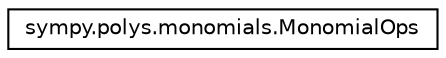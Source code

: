 digraph "Graphical Class Hierarchy"
{
 // LATEX_PDF_SIZE
  edge [fontname="Helvetica",fontsize="10",labelfontname="Helvetica",labelfontsize="10"];
  node [fontname="Helvetica",fontsize="10",shape=record];
  rankdir="LR";
  Node0 [label="sympy.polys.monomials.MonomialOps",height=0.2,width=0.4,color="black", fillcolor="white", style="filled",URL="$classsympy_1_1polys_1_1monomials_1_1MonomialOps.html",tooltip=" "];
}
